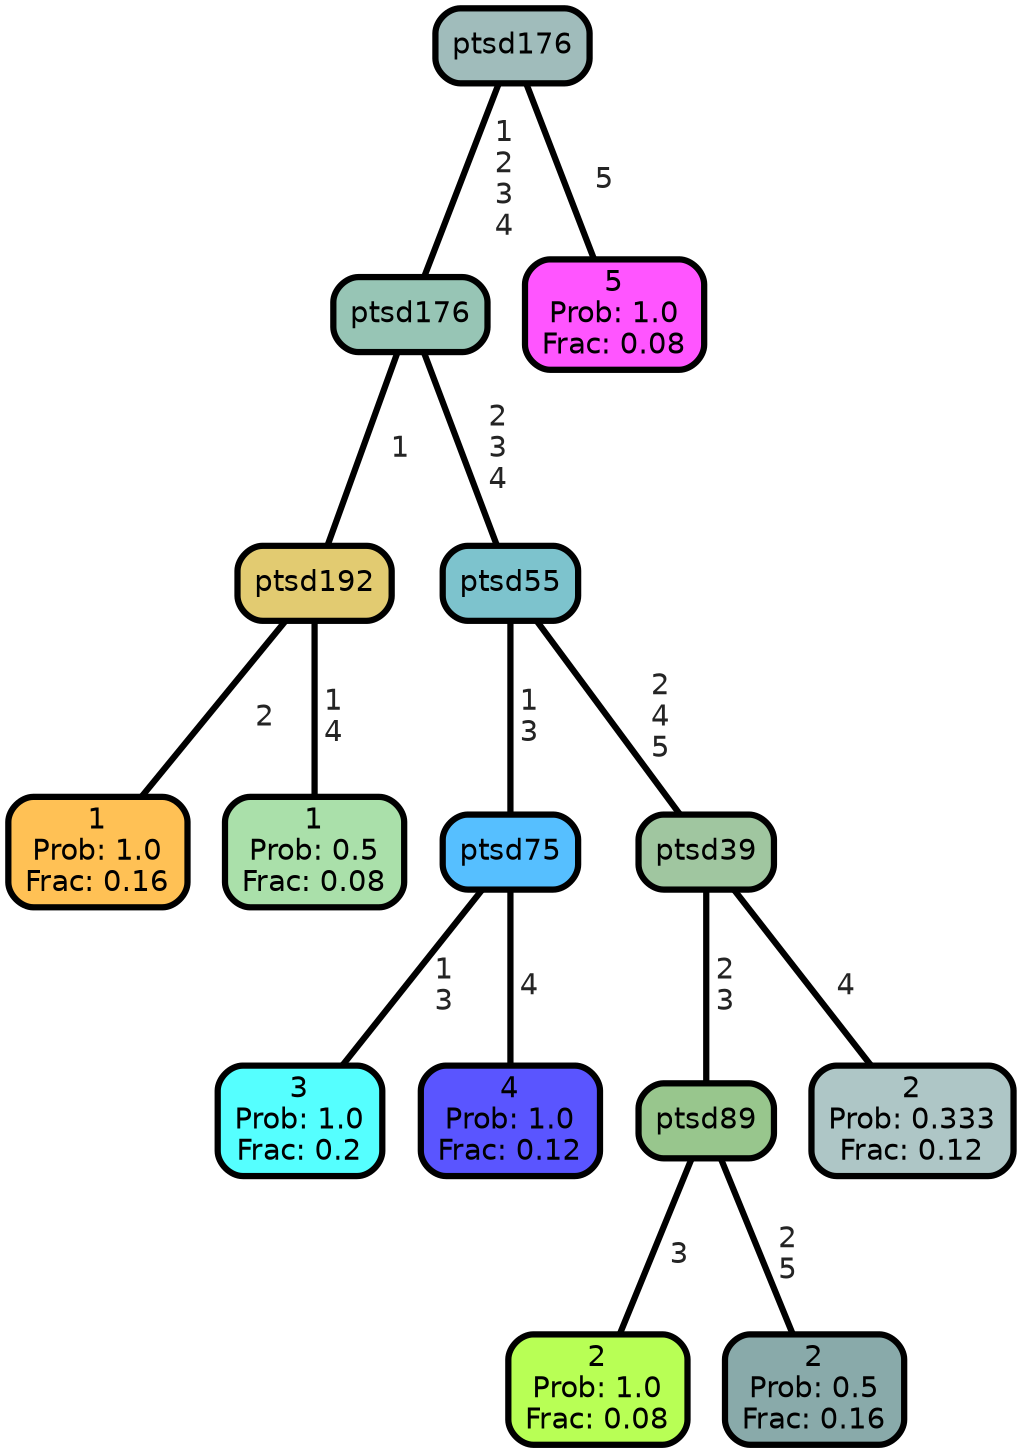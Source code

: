 graph Tree {
node [shape=box, style="filled, rounded",color="black",penwidth="3",fontcolor="black",                 fontname=helvetica] ;
graph [ranksep="0 equally", splines=straight,                 bgcolor=transparent, dpi=200] ;
edge [fontname=helvetica, fontweight=bold,fontcolor=grey14,color=black] ;
0 [label="1
Prob: 1.0
Frac: 0.16", fillcolor="#ffc155"] ;
1 [label="ptsd192", fillcolor="#e2cb71"] ;
2 [label="1
Prob: 0.5
Frac: 0.08", fillcolor="#aae0aa"] ;
3 [label="ptsd176", fillcolor="#97c5b5"] ;
4 [label="3
Prob: 1.0
Frac: 0.2", fillcolor="#55ffff"] ;
5 [label="ptsd75", fillcolor="#56bfff"] ;
6 [label="4
Prob: 1.0
Frac: 0.12", fillcolor="#5a55ff"] ;
7 [label="ptsd55", fillcolor="#7dc3cd"] ;
8 [label="2
Prob: 1.0
Frac: 0.08", fillcolor="#b8ff55"] ;
9 [label="ptsd89", fillcolor="#98c68d"] ;
10 [label="2
Prob: 0.5
Frac: 0.16", fillcolor="#89aaaa"] ;
11 [label="ptsd39", fillcolor="#a0c6a0"] ;
12 [label="2
Prob: 0.333
Frac: 0.12", fillcolor="#aec6c6"] ;
13 [label="ptsd176", fillcolor="#a0bcbb"] ;
14 [label="5
Prob: 1.0
Frac: 0.08", fillcolor="#ff55ff"] ;
1 -- 0 [label=" 2",penwidth=3] ;
1 -- 2 [label=" 1\n 4",penwidth=3] ;
3 -- 1 [label=" 1",penwidth=3] ;
3 -- 7 [label=" 2\n 3\n 4",penwidth=3] ;
5 -- 4 [label=" 1\n 3",penwidth=3] ;
5 -- 6 [label=" 4",penwidth=3] ;
7 -- 5 [label=" 1\n 3",penwidth=3] ;
7 -- 11 [label=" 2\n 4\n 5",penwidth=3] ;
9 -- 8 [label=" 3",penwidth=3] ;
9 -- 10 [label=" 2\n 5",penwidth=3] ;
11 -- 9 [label=" 2\n 3",penwidth=3] ;
11 -- 12 [label=" 4",penwidth=3] ;
13 -- 3 [label=" 1\n 2\n 3\n 4",penwidth=3] ;
13 -- 14 [label=" 5",penwidth=3] ;
{rank = same;}}